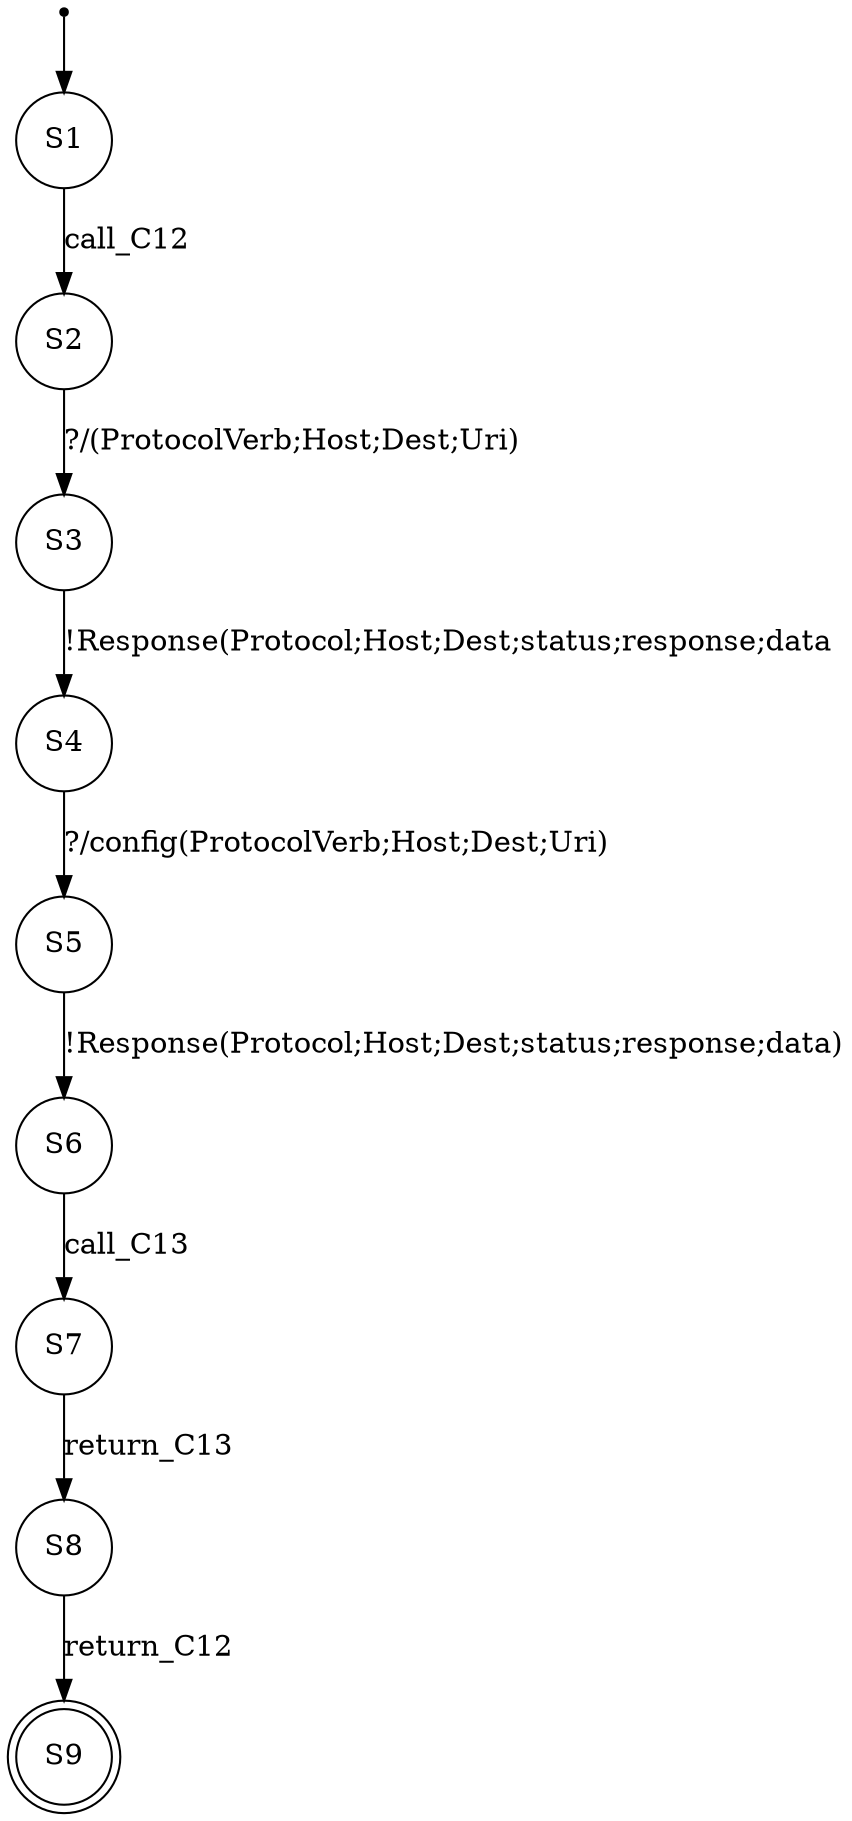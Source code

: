 digraph LTS {
S00[shape=point]
S1[label=S1,shape=circle];
S2[label=S2,shape=circle];
S3[label=S3,shape=circle];
S4[label=S4,shape=circle];
S5[label=S5,shape=circle];
S6[label=S6,shape=circle];
S7[label=S7,shape=circle];
S8[label=S8,shape=circle];
S9[label=S9,shape=doublecircle];
S00 -> S1
S1 -> S2[label ="call_C12"];
S2 -> S3[label ="?/(ProtocolVerb;Host;Dest;Uri)"];
S3 -> S4[label ="!Response(Protocol;Host;Dest;status;response;data"];
S4 -> S5[label ="?/config(ProtocolVerb;Host;Dest;Uri)"];
S5 -> S6[label ="!Response(Protocol;Host;Dest;status;response;data)"];
S6 -> S7[label ="call_C13"];
S7 -> S8[label ="return_C13"];
S8 -> S9[label ="return_C12"];
}
